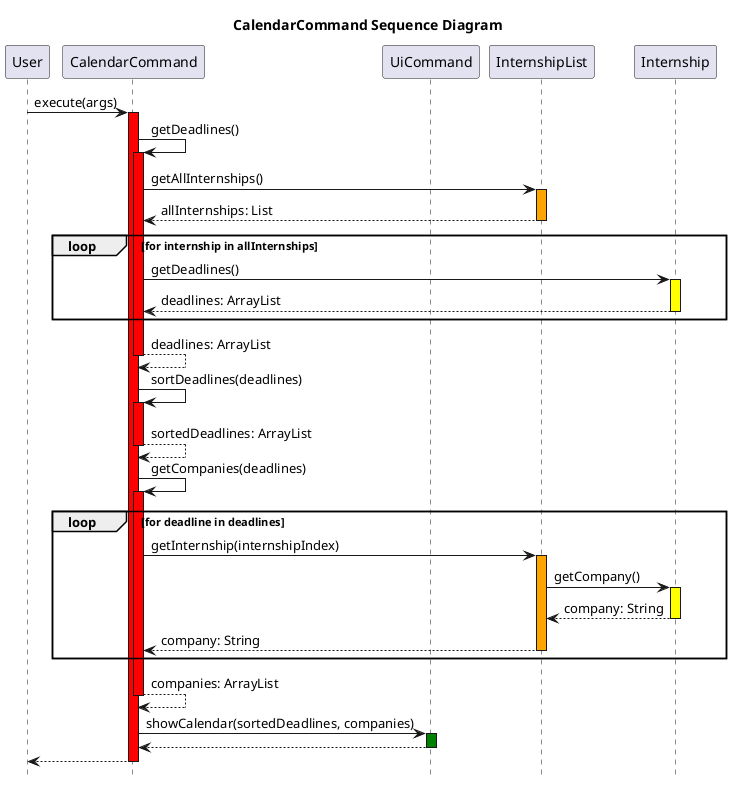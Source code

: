 @startuml
title CalendarCommand Sequence Diagram
hide footbox

participant User
participant CalendarCommand
participant UiCommand
participant InternshipList

User -> CalendarCommand:execute(args)
activate CalendarCommand #red

CalendarCommand -> CalendarCommand:getDeadlines()
activate CalendarCommand #red

CalendarCommand -> InternshipList:getAllInternships()
activate InternshipList #orange
InternshipList --> CalendarCommand:allInternships: List
deactivate InternshipList
loop for internship in allInternships
    CalendarCommand -> Internship:getDeadlines()
    activate Internship #yellow
    Internship --> CalendarCommand:deadlines: ArrayList
    deactivate Internship
end

CalendarCommand --> CalendarCommand:deadlines: ArrayList
deactivate CalendarCommand

CalendarCommand -> CalendarCommand:sortDeadlines(deadlines)
activate CalendarCommand #red
CalendarCommand --> CalendarCommand:sortedDeadlines: ArrayList
deactivate CalendarCommand

CalendarCommand -> CalendarCommand:getCompanies(deadlines)
activate CalendarCommand #red
loop for deadline in deadlines
    CalendarCommand -> InternshipList:getInternship(internshipIndex)
    activate InternshipList #orange
    InternshipList -> Internship:getCompany()
    activate Internship #yellow
    Internship --> InternshipList:company: String
    deactivate Internship
    InternshipList --> CalendarCommand: company: String
    deactivate InternshipList
end
CalendarCommand --> CalendarCommand:companies: ArrayList
deactivate CalendarCommand

CalendarCommand -> UiCommand:showCalendar(sortedDeadlines, companies)
activate UiCommand #green
UiCommand --> CalendarCommand
deactivate UiCommand

CalendarCommand --> User
deactivate CalendarCommand

@enduml